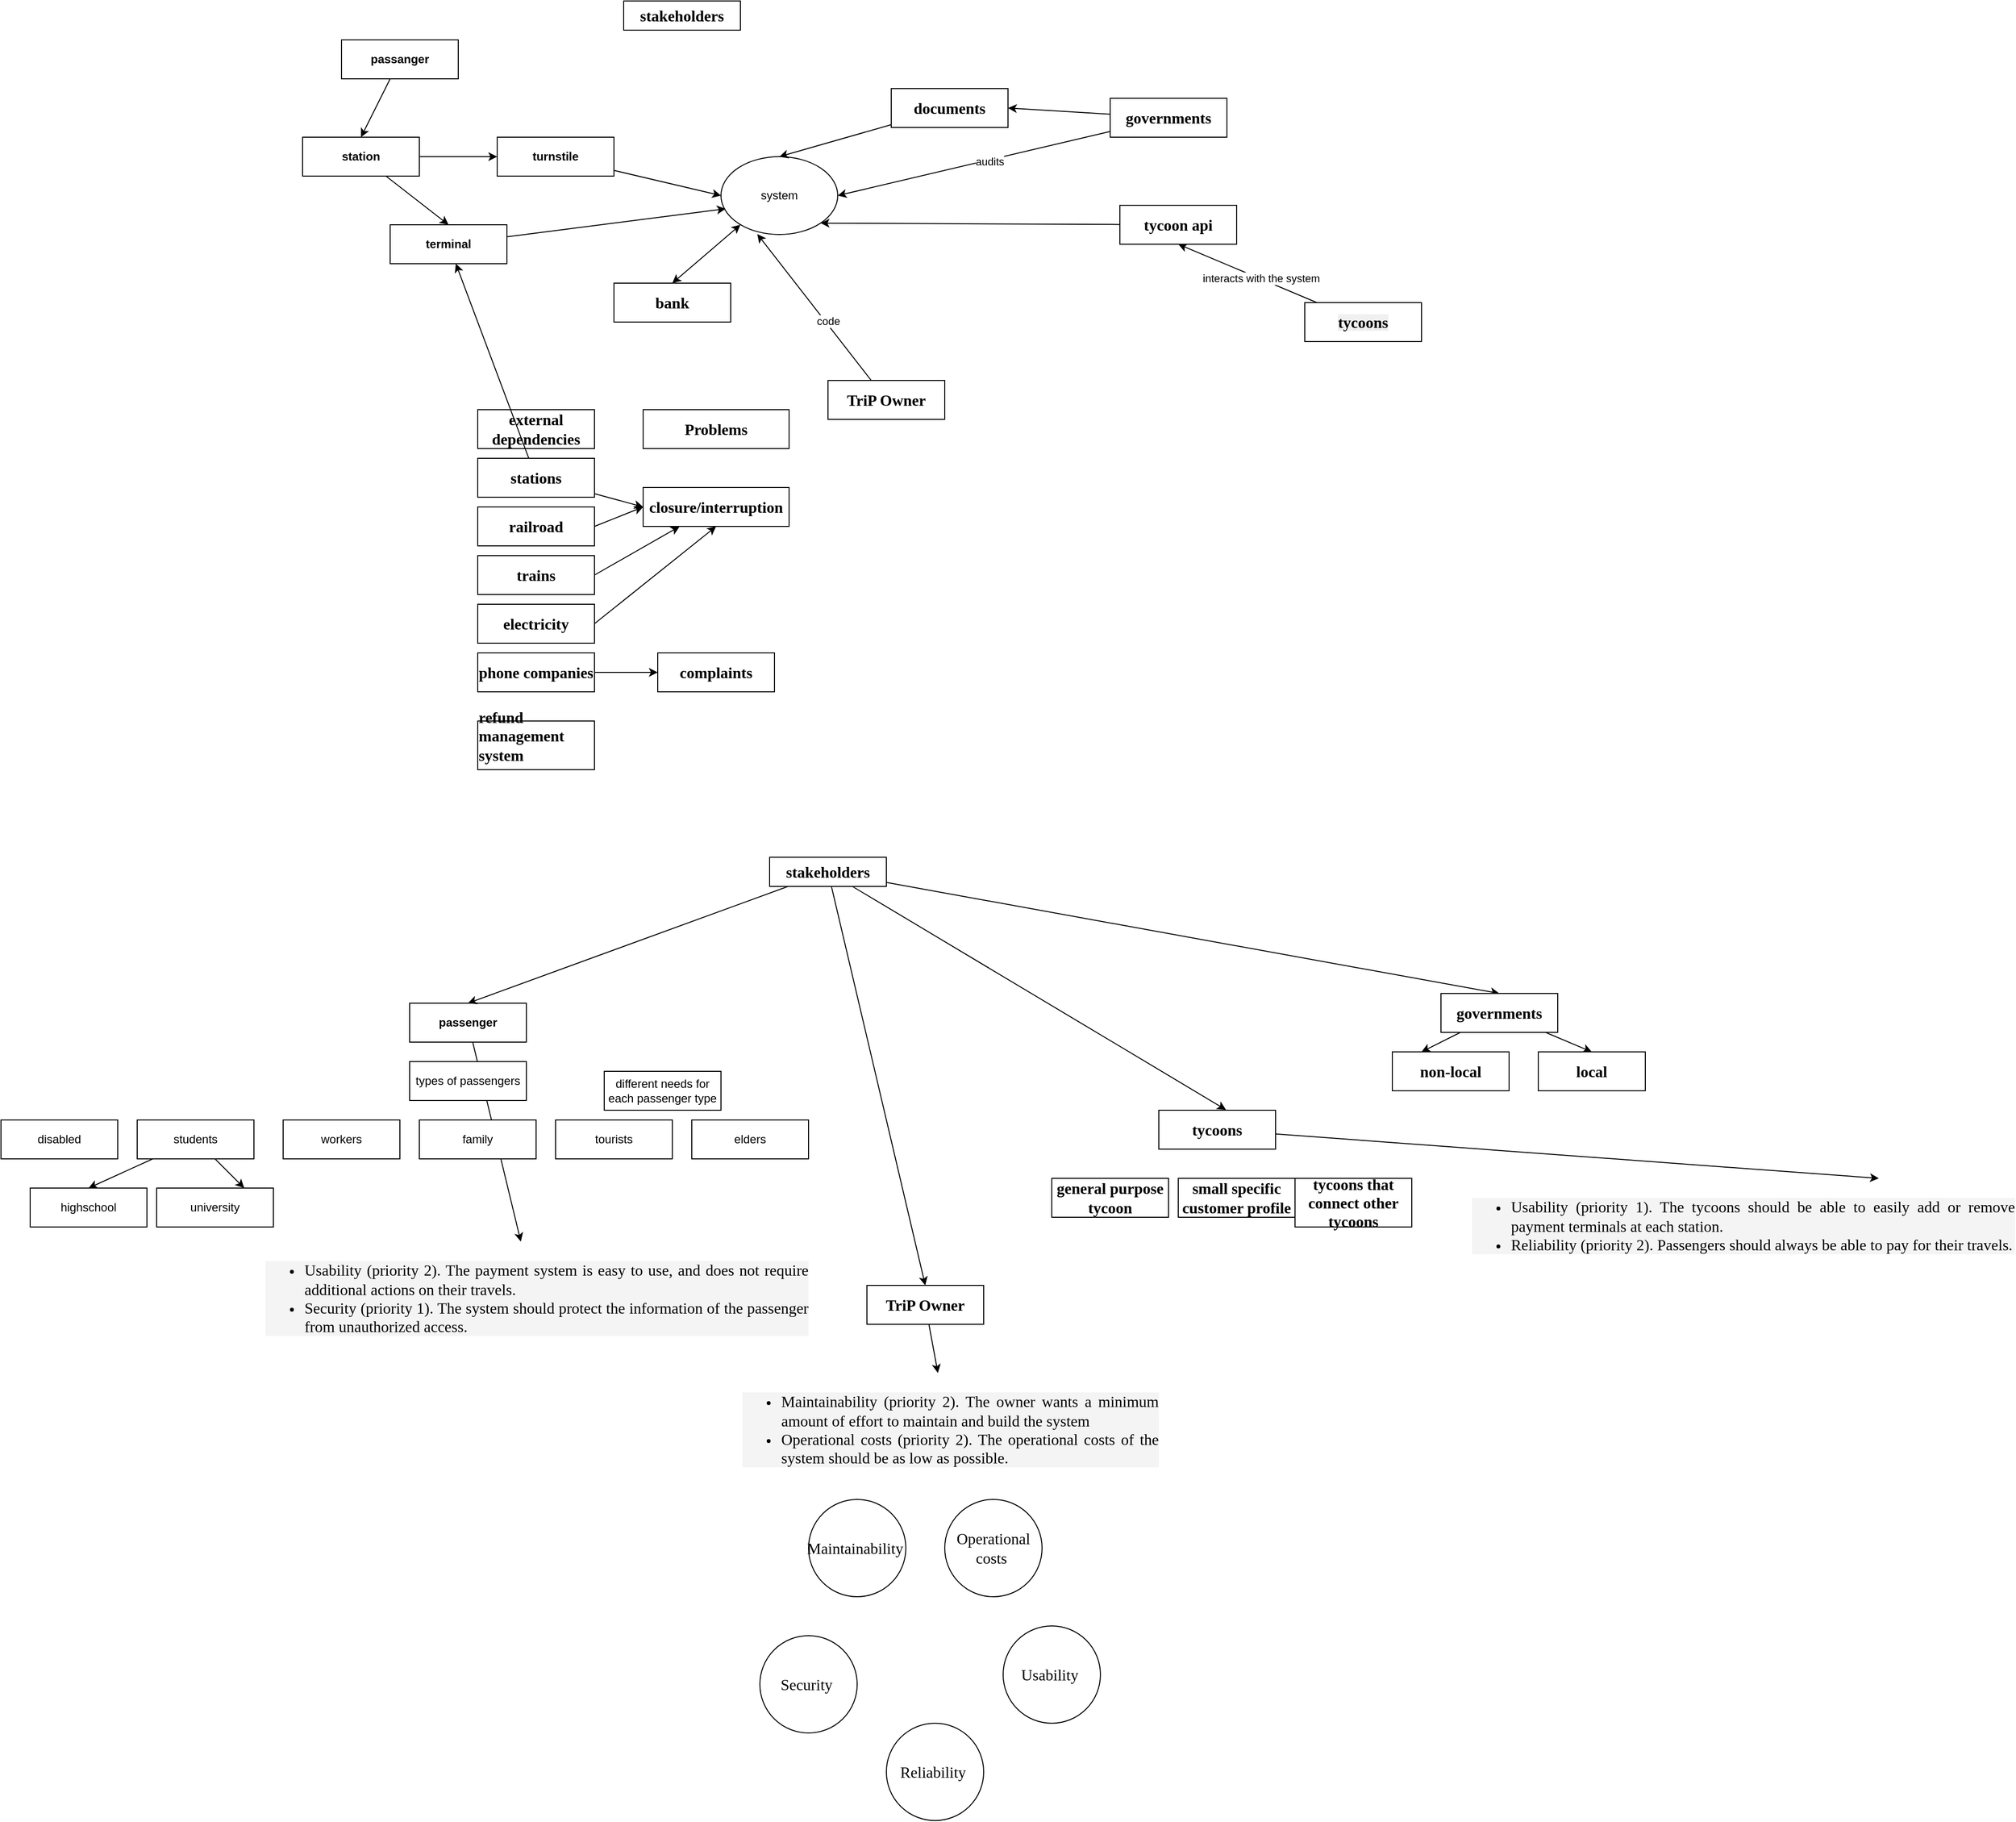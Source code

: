 <mxfile>
    <diagram id="WAPi4k_sqjxxMD7cqRkw" name="Page-1">
        <mxGraphModel dx="2078" dy="2347" grid="1" gridSize="10" guides="1" tooltips="1" connect="1" arrows="1" fold="1" page="1" pageScale="1" pageWidth="850" pageHeight="1100" math="0" shadow="0">
            <root>
                <mxCell id="0"/>
                <mxCell id="1" parent="0"/>
                <mxCell id="50" style="edgeStyle=none;html=1;" parent="1" source="2" target="49" edge="1">
                    <mxGeometry relative="1" as="geometry"/>
                </mxCell>
                <mxCell id="2" value="passenger" style="rounded=0;whiteSpace=wrap;html=1;fontStyle=1" parent="1" vertex="1">
                    <mxGeometry x="420" y="-10" width="120" height="40" as="geometry"/>
                </mxCell>
                <mxCell id="46" style="edgeStyle=none;html=1;" parent="1" source="6" target="44" edge="1">
                    <mxGeometry relative="1" as="geometry"/>
                </mxCell>
                <mxCell id="6" value="&lt;span style=&quot;font-family: &amp;quot;times new roman&amp;quot;, times, serif; font-size: 16px; font-weight: 700; text-align: justify;&quot;&gt;TriP Owner&lt;/span&gt;" style="rounded=0;whiteSpace=wrap;html=1;" parent="1" vertex="1">
                    <mxGeometry x="890" y="280" width="120" height="40" as="geometry"/>
                </mxCell>
                <mxCell id="9" value="different needs for each passenger type" style="rounded=0;whiteSpace=wrap;html=1;fontStyle=0" parent="1" vertex="1">
                    <mxGeometry x="620" y="60" width="120" height="40" as="geometry"/>
                </mxCell>
                <mxCell id="10" value="types of passengers" style="rounded=0;whiteSpace=wrap;html=1;" parent="1" vertex="1">
                    <mxGeometry x="420" y="50" width="120" height="40" as="geometry"/>
                </mxCell>
                <mxCell id="13" value="elders" style="rounded=0;whiteSpace=wrap;html=1;" parent="1" vertex="1">
                    <mxGeometry x="710" y="110" width="120" height="40" as="geometry"/>
                </mxCell>
                <mxCell id="14" value="workers" style="rounded=0;whiteSpace=wrap;html=1;" parent="1" vertex="1">
                    <mxGeometry x="290" y="110" width="120" height="40" as="geometry"/>
                </mxCell>
                <mxCell id="15" value="family" style="rounded=0;whiteSpace=wrap;html=1;" parent="1" vertex="1">
                    <mxGeometry x="430" y="110" width="120" height="40" as="geometry"/>
                </mxCell>
                <mxCell id="17" value="university" style="rounded=0;whiteSpace=wrap;html=1;" parent="1" vertex="1">
                    <mxGeometry x="160" y="180" width="120" height="40" as="geometry"/>
                </mxCell>
                <mxCell id="18" value="tourists" style="rounded=0;whiteSpace=wrap;html=1;" parent="1" vertex="1">
                    <mxGeometry x="570" y="110" width="120" height="40" as="geometry"/>
                </mxCell>
                <mxCell id="31" style="edgeStyle=none;html=1;entryX=0.5;entryY=0;entryDx=0;entryDy=0;" parent="1" source="20" target="21" edge="1">
                    <mxGeometry relative="1" as="geometry"/>
                </mxCell>
                <mxCell id="32" style="edgeStyle=none;html=1;entryX=0.75;entryY=0;entryDx=0;entryDy=0;" parent="1" source="20" target="17" edge="1">
                    <mxGeometry relative="1" as="geometry"/>
                </mxCell>
                <mxCell id="20" value="students" style="rounded=0;whiteSpace=wrap;html=1;" parent="1" vertex="1">
                    <mxGeometry x="140" y="110" width="120" height="40" as="geometry"/>
                </mxCell>
                <mxCell id="21" value="highschool" style="rounded=0;whiteSpace=wrap;html=1;" parent="1" vertex="1">
                    <mxGeometry x="30" y="180" width="120" height="40" as="geometry"/>
                </mxCell>
                <mxCell id="48" style="edgeStyle=none;html=1;entryX=0.75;entryY=0;entryDx=0;entryDy=0;" parent="1" source="22" target="47" edge="1">
                    <mxGeometry relative="1" as="geometry"/>
                </mxCell>
                <mxCell id="22" value="&lt;span style=&quot;font-family: &amp;quot;times new roman&amp;quot;, times, serif; font-size: 16px; font-weight: 700; text-align: justify;&quot;&gt;tycoons&lt;/span&gt;" style="rounded=0;whiteSpace=wrap;html=1;" parent="1" vertex="1">
                    <mxGeometry x="1190" y="100" width="120" height="40" as="geometry"/>
                </mxCell>
                <mxCell id="24" style="edgeStyle=none;html=1;entryX=0.5;entryY=0;entryDx=0;entryDy=0;" parent="1" source="23" target="2" edge="1">
                    <mxGeometry relative="1" as="geometry"/>
                </mxCell>
                <mxCell id="25" style="edgeStyle=none;html=1;entryX=0.5;entryY=0;entryDx=0;entryDy=0;" parent="1" source="23" target="6" edge="1">
                    <mxGeometry relative="1" as="geometry"/>
                </mxCell>
                <mxCell id="26" style="edgeStyle=none;html=1;entryX=0.575;entryY=-0.011;entryDx=0;entryDy=0;entryPerimeter=0;" parent="1" source="23" target="22" edge="1">
                    <mxGeometry relative="1" as="geometry"/>
                </mxCell>
                <mxCell id="28" style="edgeStyle=none;html=1;entryX=0.5;entryY=0;entryDx=0;entryDy=0;" parent="1" source="23" target="27" edge="1">
                    <mxGeometry relative="1" as="geometry"/>
                </mxCell>
                <mxCell id="23" value="&lt;span style=&quot;font-family: &amp;quot;times new roman&amp;quot;, times, serif; font-size: 16px; font-weight: 700; text-align: justify;&quot;&gt;stakeholders&lt;/span&gt;" style="rounded=0;whiteSpace=wrap;html=1;" parent="1" vertex="1">
                    <mxGeometry x="790" y="-160" width="120" height="30" as="geometry"/>
                </mxCell>
                <mxCell id="33" style="edgeStyle=none;html=1;entryX=0.25;entryY=0;entryDx=0;entryDy=0;" parent="1" source="27" target="29" edge="1">
                    <mxGeometry relative="1" as="geometry"/>
                </mxCell>
                <mxCell id="34" style="edgeStyle=none;html=1;entryX=0.5;entryY=0;entryDx=0;entryDy=0;" parent="1" source="27" target="30" edge="1">
                    <mxGeometry relative="1" as="geometry"/>
                </mxCell>
                <mxCell id="27" value="&lt;span style=&quot;font-family: &amp;quot;times new roman&amp;quot;, times, serif; font-size: 16px; font-weight: 700; text-align: justify;&quot;&gt;governments&lt;/span&gt;" style="rounded=0;whiteSpace=wrap;html=1;" parent="1" vertex="1">
                    <mxGeometry x="1480" y="-20" width="120" height="40" as="geometry"/>
                </mxCell>
                <mxCell id="29" value="&lt;span style=&quot;font-family: &amp;quot;times new roman&amp;quot;, times, serif; font-size: 16px; font-weight: 700; text-align: justify;&quot;&gt;non-local&lt;/span&gt;" style="rounded=0;whiteSpace=wrap;html=1;" parent="1" vertex="1">
                    <mxGeometry x="1430" y="40" width="120" height="40" as="geometry"/>
                </mxCell>
                <mxCell id="30" value="&lt;span style=&quot;font-family: &amp;quot;times new roman&amp;quot;, times, serif; font-size: 16px; font-weight: 700; text-align: justify;&quot;&gt;local&lt;/span&gt;" style="rounded=0;whiteSpace=wrap;html=1;" parent="1" vertex="1">
                    <mxGeometry x="1580" y="40" width="110" height="40" as="geometry"/>
                </mxCell>
                <mxCell id="37" value="&lt;span style=&quot;font-family: &amp;quot;times new roman&amp;quot;, times, serif; font-size: 16px; font-weight: 700; text-align: justify;&quot;&gt;general purpose tycoon&lt;/span&gt;" style="rounded=0;whiteSpace=wrap;html=1;" parent="1" vertex="1">
                    <mxGeometry x="1080" y="170" width="120" height="40" as="geometry"/>
                </mxCell>
                <mxCell id="38" value="&lt;span style=&quot;font-family: &amp;quot;times new roman&amp;quot;, times, serif; font-size: 16px; font-weight: 700; text-align: justify;&quot;&gt;small specific customer profile&lt;/span&gt;" style="rounded=0;whiteSpace=wrap;html=1;" parent="1" vertex="1">
                    <mxGeometry x="1210" y="170" width="120" height="40" as="geometry"/>
                </mxCell>
                <mxCell id="39" value="&lt;span style=&quot;font-family: &amp;quot;times new roman&amp;quot;, times, serif; font-size: 16px; font-weight: 700; text-align: justify;&quot;&gt;tycoons that connect other tycoons&lt;/span&gt;" style="rounded=0;whiteSpace=wrap;html=1;" parent="1" vertex="1">
                    <mxGeometry x="1330" y="170" width="120" height="50" as="geometry"/>
                </mxCell>
                <mxCell id="44" value="&lt;ul style=&quot;font-family: arial, helvetica, sans-serif; letter-spacing: normal; margin: 1em 0px; padding: 0px 0px 0px 40px; border: 0px; outline: 0px; font-weight: 400; font-style: normal; font-size: 13.333px; list-style: disc; color: rgb(0, 0, 0); font-variant-ligatures: normal; font-variant-caps: normal; orphans: 2; text-indent: 0px; text-transform: none; widows: 2; word-spacing: 0px; -webkit-text-stroke-width: 0px; background-color: rgb(244, 244, 244); text-decoration-thickness: initial; text-decoration-style: initial; text-decoration-color: initial; text-align: justify; text-shadow: none !important;&quot;&gt;&lt;li style=&quot;font-family: arial, helvetica, sans-serif; text-shadow: none !important; letter-spacing: normal !important; margin: 0px; padding: 0px; border: 0px; outline: 0px; font-weight: inherit; font-style: inherit; font-size: 13.333px; display: list-item; list-style-position: outside; list-style-type: inherit;&quot;&gt;&lt;span style=&quot;font-family: &amp;quot;times new roman&amp;quot;, times, serif; text-shadow: none !important; letter-spacing: normal !important; margin: 0px; padding: 0px; border: 0px; outline: 0px; font-weight: inherit; font-style: inherit; font-size: 12pt;&quot;&gt;Maintainability (priority 2). The owner wants a minimum amount of effort to maintain and build the system&lt;/span&gt;&lt;/li&gt;&lt;li style=&quot;font-family: arial, helvetica, sans-serif; text-shadow: none !important; letter-spacing: normal !important; margin: 0px; padding: 0px; border: 0px; outline: 0px; font-weight: inherit; font-style: inherit; font-size: 13.333px; display: list-item; list-style-position: outside; list-style-type: inherit;&quot;&gt;&lt;span style=&quot;font-family: &amp;quot;times new roman&amp;quot;, times, serif; text-shadow: none !important; letter-spacing: normal !important; margin: 0px; padding: 0px; border: 0px; outline: 0px; font-weight: inherit; font-style: inherit; font-size: 12pt;&quot;&gt;Operational costs (priority 2). The operational costs of the system should be as low as possible.&lt;/span&gt;&lt;/li&gt;&lt;/ul&gt;" style="text;whiteSpace=wrap;html=1;" parent="1" vertex="1">
                    <mxGeometry x="760" y="370" width="430" height="130" as="geometry"/>
                </mxCell>
                <mxCell id="47" value="&lt;ul style=&quot;font-family: arial, helvetica, sans-serif; letter-spacing: normal; margin: 1em 0px; padding: 0px 0px 0px 40px; border: 0px; outline: 0px; font-weight: 400; font-style: normal; font-size: 13.333px; list-style: disc; color: rgb(0, 0, 0); font-variant-ligatures: normal; font-variant-caps: normal; orphans: 2; text-indent: 0px; text-transform: none; widows: 2; word-spacing: 0px; -webkit-text-stroke-width: 0px; background-color: rgb(244, 244, 244); text-decoration-thickness: initial; text-decoration-style: initial; text-decoration-color: initial; text-align: justify; text-shadow: none !important;&quot;&gt;&lt;li style=&quot;font-family: arial, helvetica, sans-serif; text-shadow: none !important; letter-spacing: normal !important; margin: 0px; padding: 0px; border: 0px; outline: 0px; font-weight: inherit; font-style: inherit; font-size: 13.333px; display: list-item; list-style-position: outside; list-style-type: inherit;&quot;&gt;&lt;span style=&quot;font-family: &amp;quot;times new roman&amp;quot;, times, serif; text-shadow: none !important; letter-spacing: normal !important; margin: 0px; padding: 0px; border: 0px; outline: 0px; font-weight: inherit; font-style: inherit; font-size: 12pt;&quot;&gt;Usability (priority 1). The tycoons should be able to easily add or remove payment terminals at each station.&lt;/span&gt;&lt;/li&gt;&lt;li style=&quot;font-family: arial, helvetica, sans-serif; text-shadow: none !important; letter-spacing: normal !important; margin: 0px; padding: 0px; border: 0px; outline: 0px; font-weight: inherit; font-style: inherit; font-size: 13.333px; display: list-item; list-style-position: outside; list-style-type: inherit;&quot;&gt;&lt;span style=&quot;font-family: &amp;quot;times new roman&amp;quot;, times, serif; text-shadow: none !important; letter-spacing: normal !important; margin: 0px; padding: 0px; border: 0px; outline: 0px; font-weight: inherit; font-style: inherit; font-size: 12pt;&quot;&gt;Reliability (priority 2). Passengers should always be able to pay for their travels.&lt;/span&gt;&lt;/li&gt;&lt;/ul&gt;" style="text;whiteSpace=wrap;html=1;" parent="1" vertex="1">
                    <mxGeometry x="1510" y="170" width="560" height="130" as="geometry"/>
                </mxCell>
                <mxCell id="49" value="&lt;ul style=&quot;font-family: arial, helvetica, sans-serif; letter-spacing: normal; margin: 1em 0px; padding: 0px 0px 0px 40px; border: 0px; outline: 0px; font-weight: 400; font-style: normal; font-size: 13.333px; list-style: disc; color: rgb(0, 0, 0); font-variant-ligatures: normal; font-variant-caps: normal; orphans: 2; text-align: left; text-indent: 0px; text-transform: none; widows: 2; word-spacing: 0px; -webkit-text-stroke-width: 0px; background-color: rgb(244, 244, 244); text-decoration-thickness: initial; text-decoration-style: initial; text-decoration-color: initial; text-shadow: none !important;&quot;&gt;&lt;li style=&quot;font-family: arial, helvetica, sans-serif; text-shadow: none !important; letter-spacing: normal !important; margin: 0px; padding: 0px; border: 0px; outline: 0px; font-weight: inherit; font-style: inherit; font-size: 13.333px; display: list-item; list-style-position: outside; list-style-type: inherit; text-align: justify;&quot;&gt;&lt;span style=&quot;font-family: &amp;quot;times new roman&amp;quot;, times, serif; text-shadow: none !important; letter-spacing: normal !important; margin: 0px; padding: 0px; border: 0px; outline: 0px; font-weight: inherit; font-style: inherit; font-size: 12pt;&quot;&gt;Usability (priority 2). The payment system is easy to use, and does not require additional actions on their travels.&lt;/span&gt;&lt;/li&gt;&lt;li style=&quot;font-family: arial, helvetica, sans-serif; text-shadow: none !important; letter-spacing: normal !important; margin: 0px; padding: 0px; border: 0px; outline: 0px; font-weight: inherit; font-style: inherit; font-size: 13.333px; display: list-item; list-style-position: outside; list-style-type: inherit; text-align: justify;&quot;&gt;&lt;span style=&quot;font-family: &amp;quot;times new roman&amp;quot;, times, serif; text-shadow: none !important; letter-spacing: normal !important; margin: 0px; padding: 0px; border: 0px; outline: 0px; font-weight: inherit; font-style: inherit; font-size: 12pt;&quot;&gt;Security (priority 1). The system should protect the information of the passenger from unauthorized access.&lt;/span&gt;&lt;/li&gt;&lt;/ul&gt;" style="text;whiteSpace=wrap;html=1;" parent="1" vertex="1">
                    <mxGeometry x="270" y="235" width="560" height="130" as="geometry"/>
                </mxCell>
                <mxCell id="51" value="&lt;span style=&quot;font-family: &amp;quot;times new roman&amp;quot;, times, serif; font-size: 16px; text-align: justify;&quot;&gt;Maintainability&amp;nbsp;&lt;/span&gt;" style="ellipse;whiteSpace=wrap;html=1;aspect=fixed;" parent="1" vertex="1">
                    <mxGeometry x="830" y="500" width="100" height="100" as="geometry"/>
                </mxCell>
                <mxCell id="52" value="&lt;span style=&quot;font-family: &amp;quot;times new roman&amp;quot;, times, serif; font-size: 16px; text-align: justify;&quot;&gt;Operational costs&amp;nbsp;&lt;/span&gt;" style="ellipse;whiteSpace=wrap;html=1;aspect=fixed;" parent="1" vertex="1">
                    <mxGeometry x="970" y="500" width="100" height="100" as="geometry"/>
                </mxCell>
                <mxCell id="53" value="&lt;span style=&quot;font-family: &amp;quot;times new roman&amp;quot;, times, serif; font-size: 16px; text-align: justify;&quot;&gt;Usability&amp;nbsp;&lt;/span&gt;" style="ellipse;whiteSpace=wrap;html=1;aspect=fixed;" parent="1" vertex="1">
                    <mxGeometry x="1030" y="630" width="100" height="100" as="geometry"/>
                </mxCell>
                <mxCell id="54" value="&lt;span style=&quot;font-family: &amp;quot;times new roman&amp;quot;, times, serif; font-size: 16px; text-align: justify;&quot;&gt;Security&amp;nbsp;&lt;/span&gt;" style="ellipse;whiteSpace=wrap;html=1;aspect=fixed;" parent="1" vertex="1">
                    <mxGeometry x="780" y="640" width="100" height="100" as="geometry"/>
                </mxCell>
                <mxCell id="55" value="&lt;span style=&quot;font-family: &amp;quot;times new roman&amp;quot;, times, serif; font-size: 16px; text-align: justify;&quot;&gt;Reliability&amp;nbsp;&lt;/span&gt;" style="ellipse;whiteSpace=wrap;html=1;aspect=fixed;" parent="1" vertex="1">
                    <mxGeometry x="910" y="730" width="100" height="100" as="geometry"/>
                </mxCell>
                <mxCell id="69" style="edgeStyle=none;html=1;entryX=0.5;entryY=0;entryDx=0;entryDy=0;" parent="1" source="58" target="75" edge="1">
                    <mxGeometry relative="1" as="geometry">
                        <mxPoint x="450" y="-920" as="targetPoint"/>
                    </mxGeometry>
                </mxCell>
                <mxCell id="58" value="passanger" style="rounded=0;whiteSpace=wrap;html=1;fontStyle=1" parent="1" vertex="1">
                    <mxGeometry x="350" y="-1000" width="120" height="40" as="geometry"/>
                </mxCell>
                <mxCell id="105" style="edgeStyle=none;html=1;entryX=0.311;entryY=0.994;entryDx=0;entryDy=0;entryPerimeter=0;" parent="1" source="59" target="66" edge="1">
                    <mxGeometry relative="1" as="geometry">
                        <Array as="points"/>
                    </mxGeometry>
                </mxCell>
                <mxCell id="108" value="code" style="edgeLabel;html=1;align=center;verticalAlign=middle;resizable=0;points=[];" parent="105" vertex="1" connectable="0">
                    <mxGeometry x="-0.192" y="-3" relative="1" as="geometry">
                        <mxPoint y="1" as="offset"/>
                    </mxGeometry>
                </mxCell>
                <mxCell id="59" value="&lt;span style=&quot;font-family: &amp;quot;times new roman&amp;quot;, times, serif; font-size: 16px; font-weight: 700; text-align: justify;&quot;&gt;TriP Owner&lt;/span&gt;" style="rounded=0;whiteSpace=wrap;html=1;" parent="1" vertex="1">
                    <mxGeometry x="850" y="-650" width="120" height="40" as="geometry"/>
                </mxCell>
                <mxCell id="84" style="edgeStyle=none;html=1;entryX=0.5;entryY=1;entryDx=0;entryDy=0;" parent="1" source="60" target="83" edge="1">
                    <mxGeometry relative="1" as="geometry"/>
                </mxCell>
                <mxCell id="95" value="interacts with the system" style="edgeLabel;html=1;align=center;verticalAlign=middle;resizable=0;points=[];" parent="84" vertex="1" connectable="0">
                    <mxGeometry x="-0.169" relative="1" as="geometry">
                        <mxPoint x="1" as="offset"/>
                    </mxGeometry>
                </mxCell>
                <mxCell id="60" value="&lt;span style=&quot;font-family: &amp;quot;times new roman&amp;quot;, times, serif; font-size: 16px; font-weight: 700; text-align: justify; background-color: rgb(240, 240, 240);&quot;&gt;tycoons&lt;/span&gt;" style="rounded=0;whiteSpace=wrap;html=1;" parent="1" vertex="1">
                    <mxGeometry x="1340" y="-730" width="120" height="40" as="geometry"/>
                </mxCell>
                <mxCell id="61" value="&lt;span style=&quot;font-family: &amp;quot;times new roman&amp;quot;, times, serif; font-size: 16px; font-weight: 700; text-align: justify;&quot;&gt;stakeholders&lt;/span&gt;" style="rounded=0;whiteSpace=wrap;html=1;" parent="1" vertex="1">
                    <mxGeometry x="640" y="-1040" width="120" height="30" as="geometry"/>
                </mxCell>
                <mxCell id="91" style="edgeStyle=none;html=1;entryX=1;entryY=0.5;entryDx=0;entryDy=0;" parent="1" source="62" target="89" edge="1">
                    <mxGeometry relative="1" as="geometry"/>
                </mxCell>
                <mxCell id="93" style="edgeStyle=none;html=1;entryX=1;entryY=0.5;entryDx=0;entryDy=0;" parent="1" source="62" target="66" edge="1">
                    <mxGeometry relative="1" as="geometry"/>
                </mxCell>
                <mxCell id="94" value="audits" style="edgeLabel;html=1;align=center;verticalAlign=middle;resizable=0;points=[];" parent="93" vertex="1" connectable="0">
                    <mxGeometry x="-0.112" y="1" relative="1" as="geometry">
                        <mxPoint as="offset"/>
                    </mxGeometry>
                </mxCell>
                <mxCell id="62" value="&lt;span style=&quot;font-family: &amp;quot;times new roman&amp;quot;, times, serif; font-size: 16px; font-weight: 700; text-align: justify;&quot;&gt;governments&lt;/span&gt;" style="rounded=0;whiteSpace=wrap;html=1;" parent="1" vertex="1">
                    <mxGeometry x="1140" y="-940" width="120" height="40" as="geometry"/>
                </mxCell>
                <mxCell id="66" value="system" style="ellipse;whiteSpace=wrap;html=1;" parent="1" vertex="1">
                    <mxGeometry x="740" y="-880" width="120" height="80" as="geometry"/>
                </mxCell>
                <mxCell id="78" style="edgeStyle=none;html=1;entryX=0.5;entryY=0;entryDx=0;entryDy=0;" parent="1" source="75" target="76" edge="1">
                    <mxGeometry relative="1" as="geometry"/>
                </mxCell>
                <mxCell id="80" style="edgeStyle=none;html=1;" parent="1" source="75" target="77" edge="1">
                    <mxGeometry relative="1" as="geometry"/>
                </mxCell>
                <mxCell id="75" value="station" style="rounded=0;whiteSpace=wrap;html=1;fontStyle=1" parent="1" vertex="1">
                    <mxGeometry x="310" y="-900" width="120" height="40" as="geometry"/>
                </mxCell>
                <mxCell id="79" style="edgeStyle=none;html=1;entryX=0.04;entryY=0.67;entryDx=0;entryDy=0;entryPerimeter=0;" parent="1" source="76" target="66" edge="1">
                    <mxGeometry relative="1" as="geometry"/>
                </mxCell>
                <mxCell id="76" value="terminal" style="rounded=0;whiteSpace=wrap;html=1;fontStyle=1" parent="1" vertex="1">
                    <mxGeometry x="400" y="-810" width="120" height="40" as="geometry"/>
                </mxCell>
                <mxCell id="81" style="edgeStyle=none;html=1;entryX=0;entryY=0.5;entryDx=0;entryDy=0;" parent="1" source="77" target="66" edge="1">
                    <mxGeometry relative="1" as="geometry"/>
                </mxCell>
                <mxCell id="77" value="turnstile" style="rounded=0;whiteSpace=wrap;html=1;fontStyle=1" parent="1" vertex="1">
                    <mxGeometry x="510" y="-900" width="120" height="40" as="geometry"/>
                </mxCell>
                <mxCell id="85" style="edgeStyle=none;html=1;entryX=1;entryY=1;entryDx=0;entryDy=0;" parent="1" source="83" target="66" edge="1">
                    <mxGeometry relative="1" as="geometry"/>
                </mxCell>
                <mxCell id="83" value="&lt;span style=&quot;font-family: &amp;quot;times new roman&amp;quot;, times, serif; font-size: 16px; font-weight: 700; text-align: justify;&quot;&gt;tycoon api&lt;/span&gt;" style="rounded=0;whiteSpace=wrap;html=1;" parent="1" vertex="1">
                    <mxGeometry x="1150" y="-830" width="120" height="40" as="geometry"/>
                </mxCell>
                <mxCell id="92" style="edgeStyle=none;html=1;entryX=0.5;entryY=0;entryDx=0;entryDy=0;" parent="1" source="89" target="66" edge="1">
                    <mxGeometry relative="1" as="geometry"/>
                </mxCell>
                <mxCell id="89" value="&lt;span style=&quot;font-family: &amp;quot;times new roman&amp;quot;, times, serif; font-size: 16px; font-weight: 700; text-align: justify;&quot;&gt;documents&lt;br&gt;&lt;/span&gt;" style="rounded=0;whiteSpace=wrap;html=1;" parent="1" vertex="1">
                    <mxGeometry x="915" y="-950" width="120" height="40" as="geometry"/>
                </mxCell>
                <mxCell id="109" value="&lt;span style=&quot;font-family: &amp;quot;times new roman&amp;quot;, times, serif; font-size: 16px; font-weight: 700; text-align: justify;&quot;&gt;external dependencies&lt;/span&gt;" style="rounded=0;whiteSpace=wrap;html=1;" parent="1" vertex="1">
                    <mxGeometry x="490" y="-620" width="120" height="40" as="geometry"/>
                </mxCell>
                <mxCell id="123" style="edgeStyle=none;html=1;entryX=0;entryY=0.5;entryDx=0;entryDy=0;exitX=1;exitY=0.5;exitDx=0;exitDy=0;" parent="1" source="110" target="120" edge="1">
                    <mxGeometry relative="1" as="geometry"/>
                </mxCell>
                <mxCell id="110" value="&lt;div style=&quot;text-align: justify;&quot;&gt;&lt;font face=&quot;times new roman, times, serif&quot;&gt;&lt;span style=&quot;font-size: 16px;&quot;&gt;&lt;b style=&quot;&quot;&gt;railroad&lt;/b&gt;&lt;/span&gt;&lt;/font&gt;&lt;/div&gt;" style="rounded=0;whiteSpace=wrap;html=1;" parent="1" vertex="1">
                    <mxGeometry x="490" y="-520" width="120" height="40" as="geometry"/>
                </mxCell>
                <mxCell id="111" value="&lt;div style=&quot;text-align: justify;&quot;&gt;&lt;font face=&quot;times new roman, times, serif&quot;&gt;&lt;span style=&quot;font-size: 16px;&quot;&gt;&lt;b style=&quot;&quot;&gt;bank&lt;/b&gt;&lt;/span&gt;&lt;/font&gt;&lt;/div&gt;" style="rounded=0;whiteSpace=wrap;html=1;" parent="1" vertex="1">
                    <mxGeometry x="630" y="-750" width="120" height="40" as="geometry"/>
                </mxCell>
                <mxCell id="128" style="edgeStyle=none;html=1;exitX=1;exitY=0.5;exitDx=0;exitDy=0;" parent="1" source="112" target="127" edge="1">
                    <mxGeometry relative="1" as="geometry"/>
                </mxCell>
                <mxCell id="112" value="&lt;div style=&quot;text-align: justify;&quot;&gt;&lt;font face=&quot;times new roman, times, serif&quot;&gt;&lt;span style=&quot;font-size: 16px;&quot;&gt;&lt;b style=&quot;&quot;&gt;phone companies&lt;/b&gt;&lt;/span&gt;&lt;/font&gt;&lt;/div&gt;" style="rounded=0;whiteSpace=wrap;html=1;" parent="1" vertex="1">
                    <mxGeometry x="490" y="-370" width="120" height="40" as="geometry"/>
                </mxCell>
                <mxCell id="122" style="edgeStyle=none;html=1;entryX=0;entryY=0.5;entryDx=0;entryDy=0;" parent="1" source="113" target="120" edge="1">
                    <mxGeometry relative="1" as="geometry"/>
                </mxCell>
                <mxCell id="129" style="edgeStyle=none;html=1;" parent="1" source="113" target="76" edge="1">
                    <mxGeometry relative="1" as="geometry"/>
                </mxCell>
                <mxCell id="113" value="&lt;div style=&quot;text-align: justify;&quot;&gt;&lt;font face=&quot;times new roman, times, serif&quot;&gt;&lt;span style=&quot;font-size: 16px;&quot;&gt;&lt;b style=&quot;&quot;&gt;stations&lt;/b&gt;&lt;/span&gt;&lt;/font&gt;&lt;/div&gt;" style="rounded=0;whiteSpace=wrap;html=1;" parent="1" vertex="1">
                    <mxGeometry x="490" y="-570" width="120" height="40" as="geometry"/>
                </mxCell>
                <mxCell id="124" style="edgeStyle=none;html=1;entryX=0.25;entryY=1;entryDx=0;entryDy=0;exitX=1;exitY=0.5;exitDx=0;exitDy=0;" parent="1" source="114" target="120" edge="1">
                    <mxGeometry relative="1" as="geometry"/>
                </mxCell>
                <mxCell id="114" value="&lt;div style=&quot;text-align: justify;&quot;&gt;&lt;font face=&quot;times new roman, times, serif&quot;&gt;&lt;span style=&quot;font-size: 16px;&quot;&gt;&lt;b style=&quot;&quot;&gt;trains&lt;/b&gt;&lt;/span&gt;&lt;/font&gt;&lt;/div&gt;" style="rounded=0;whiteSpace=wrap;html=1;" parent="1" vertex="1">
                    <mxGeometry x="490" y="-470" width="120" height="40" as="geometry"/>
                </mxCell>
                <mxCell id="125" style="edgeStyle=none;html=1;entryX=0.5;entryY=1;entryDx=0;entryDy=0;exitX=1;exitY=0.5;exitDx=0;exitDy=0;" parent="1" source="115" target="120" edge="1">
                    <mxGeometry relative="1" as="geometry"/>
                </mxCell>
                <mxCell id="115" value="&lt;div style=&quot;text-align: justify;&quot;&gt;&lt;font face=&quot;times new roman, times, serif&quot;&gt;&lt;span style=&quot;font-size: 16px;&quot;&gt;&lt;b style=&quot;&quot;&gt;electricity&lt;/b&gt;&lt;/span&gt;&lt;/font&gt;&lt;/div&gt;" style="rounded=0;whiteSpace=wrap;html=1;" parent="1" vertex="1">
                    <mxGeometry x="490" y="-420" width="120" height="40" as="geometry"/>
                </mxCell>
                <mxCell id="118" value="" style="endArrow=classic;startArrow=classic;html=1;exitX=0.5;exitY=0;exitDx=0;exitDy=0;" parent="1" source="111" edge="1">
                    <mxGeometry width="50" height="50" relative="1" as="geometry">
                        <mxPoint x="710" y="-760" as="sourcePoint"/>
                        <mxPoint x="760" y="-810" as="targetPoint"/>
                    </mxGeometry>
                </mxCell>
                <mxCell id="119" value="&lt;div style=&quot;text-align: justify;&quot;&gt;&lt;font face=&quot;times new roman, times, serif&quot;&gt;&lt;span style=&quot;font-size: 16px;&quot;&gt;&lt;b style=&quot;&quot;&gt;refund management system&lt;/b&gt;&lt;/span&gt;&lt;/font&gt;&lt;/div&gt;&lt;div style=&quot;text-align: justify;&quot;&gt;&lt;font face=&quot;times new roman, times, serif&quot;&gt;&lt;span style=&quot;font-size: 16px; background-color: rgb(240, 240, 240);&quot;&gt;&lt;b&gt;&lt;br&gt;&lt;/b&gt;&lt;/span&gt;&lt;/font&gt;&lt;/div&gt;" style="rounded=0;whiteSpace=wrap;html=1;" parent="1" vertex="1">
                    <mxGeometry x="490" y="-300" width="120" height="50" as="geometry"/>
                </mxCell>
                <mxCell id="120" value="&lt;div style=&quot;text-align: justify;&quot;&gt;&lt;font face=&quot;times new roman, times, serif&quot;&gt;&lt;span style=&quot;font-size: 16px;&quot;&gt;&lt;b style=&quot;&quot;&gt;closure/interruption&lt;/b&gt;&lt;/span&gt;&lt;/font&gt;&lt;/div&gt;" style="rounded=0;whiteSpace=wrap;html=1;" parent="1" vertex="1">
                    <mxGeometry x="660" y="-540" width="150" height="40" as="geometry"/>
                </mxCell>
                <mxCell id="121" value="&lt;div style=&quot;text-align: justify;&quot;&gt;&lt;font face=&quot;times new roman, times, serif&quot;&gt;&lt;span style=&quot;font-size: 16px;&quot;&gt;&lt;b style=&quot;&quot;&gt;Problems&lt;/b&gt;&lt;/span&gt;&lt;/font&gt;&lt;/div&gt;" style="rounded=0;whiteSpace=wrap;html=1;" parent="1" vertex="1">
                    <mxGeometry x="660" y="-620" width="150" height="40" as="geometry"/>
                </mxCell>
                <mxCell id="127" value="&lt;div style=&quot;text-align: justify;&quot;&gt;&lt;font face=&quot;times new roman, times, serif&quot;&gt;&lt;span style=&quot;font-size: 16px;&quot;&gt;&lt;b style=&quot;&quot;&gt;complaints&lt;/b&gt;&lt;/span&gt;&lt;/font&gt;&lt;/div&gt;" style="rounded=0;whiteSpace=wrap;html=1;" parent="1" vertex="1">
                    <mxGeometry x="675" y="-370" width="120" height="40" as="geometry"/>
                </mxCell>
                <mxCell id="130" value="disabled&lt;br&gt;" style="rounded=0;whiteSpace=wrap;html=1;" parent="1" vertex="1">
                    <mxGeometry y="110" width="120" height="40" as="geometry"/>
                </mxCell>
            </root>
        </mxGraphModel>
    </diagram>
</mxfile>